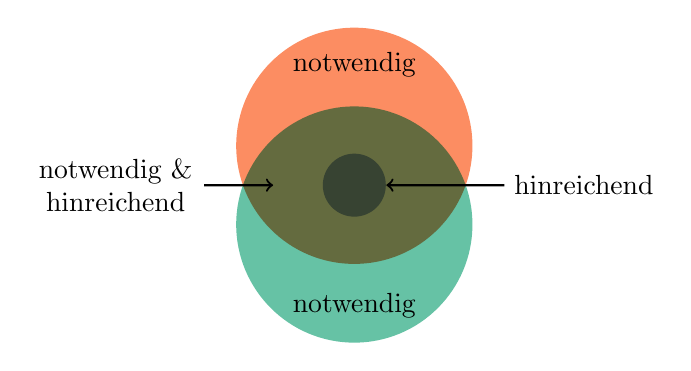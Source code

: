 \begin{tikzpicture}[auto, node distance=1cm]

	\definecolor{brewerLightGreen}{RGB}{102,194,165}
	\definecolor{brewerLightOrange}{RGB}{252,141,98}
	\definecolor{brewerLightViolett}{RGB}{141,160,203}
	\definecolor{brewerGreen}{RGB}{27,158,119}
	\definecolor{brewerOrange}{RGB}{217,95,2}
	\definecolor{brewerViolett}{RGB}{117,112,179}

	%%%%%%%%%%%%%%%%%%%%%
	% style definitions %
	%%%%%%%%%%%%%%%%%%%%%
	\tikzstyle{mycircle}    = [circle, minimum width=3cm,font=\scriptsize]

	\begin{scope}[blend group = multiply]
		\node[mycircle, fill=brewerLightOrange] (n1) {};
		\node[mycircle, fill=brewerLightGreen,below of=n1] (n2) {};
		\node[mycircle, fill=brewerLightViolett,minimum width=.8cm] (n3) at ($(n1)!0.5!(n2)$) {};

		\node[anchor=north,yshift=-2mm] at (n1.north) {notwendig};
		\node[anchor=south,yshift=2mm]  at (n2.south) {notwendig};
		\node[right=1.5 of n3] (suf)  {hinreichend};
		\node[left=1.5 of n3,text width=2cm, align=center] (necsuf)  {notwendig \& hinreichend};

		\draw[thick, -to] (suf) -- (n3);
		\draw[thick, -to] (necsuf) -- +(2,0);
  \end{scope}


\end{tikzpicture}

% vim: ft=tex
